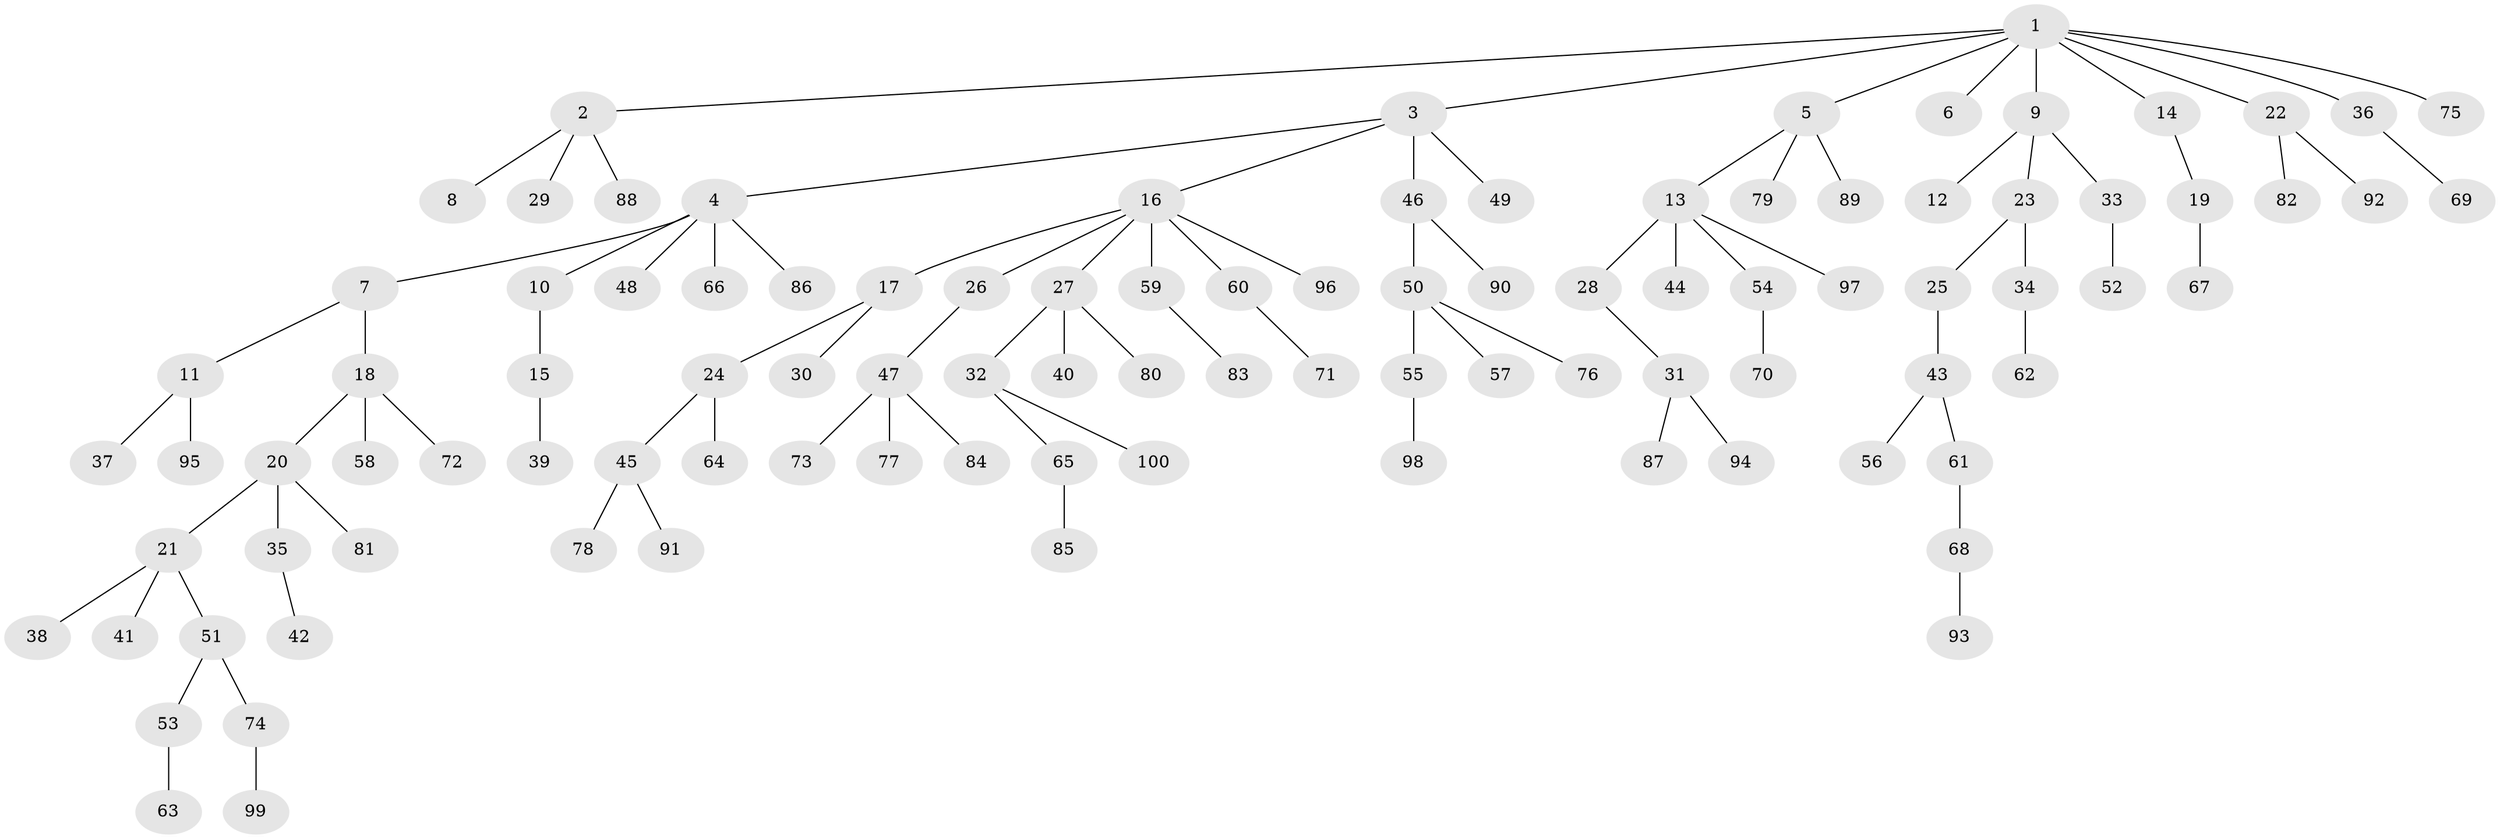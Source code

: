 // Generated by graph-tools (version 1.1) at 2025/38/02/21/25 10:38:55]
// undirected, 100 vertices, 99 edges
graph export_dot {
graph [start="1"]
  node [color=gray90,style=filled];
  1;
  2;
  3;
  4;
  5;
  6;
  7;
  8;
  9;
  10;
  11;
  12;
  13;
  14;
  15;
  16;
  17;
  18;
  19;
  20;
  21;
  22;
  23;
  24;
  25;
  26;
  27;
  28;
  29;
  30;
  31;
  32;
  33;
  34;
  35;
  36;
  37;
  38;
  39;
  40;
  41;
  42;
  43;
  44;
  45;
  46;
  47;
  48;
  49;
  50;
  51;
  52;
  53;
  54;
  55;
  56;
  57;
  58;
  59;
  60;
  61;
  62;
  63;
  64;
  65;
  66;
  67;
  68;
  69;
  70;
  71;
  72;
  73;
  74;
  75;
  76;
  77;
  78;
  79;
  80;
  81;
  82;
  83;
  84;
  85;
  86;
  87;
  88;
  89;
  90;
  91;
  92;
  93;
  94;
  95;
  96;
  97;
  98;
  99;
  100;
  1 -- 2;
  1 -- 3;
  1 -- 5;
  1 -- 6;
  1 -- 9;
  1 -- 14;
  1 -- 22;
  1 -- 36;
  1 -- 75;
  2 -- 8;
  2 -- 29;
  2 -- 88;
  3 -- 4;
  3 -- 16;
  3 -- 46;
  3 -- 49;
  4 -- 7;
  4 -- 10;
  4 -- 48;
  4 -- 66;
  4 -- 86;
  5 -- 13;
  5 -- 79;
  5 -- 89;
  7 -- 11;
  7 -- 18;
  9 -- 12;
  9 -- 23;
  9 -- 33;
  10 -- 15;
  11 -- 37;
  11 -- 95;
  13 -- 28;
  13 -- 44;
  13 -- 54;
  13 -- 97;
  14 -- 19;
  15 -- 39;
  16 -- 17;
  16 -- 26;
  16 -- 27;
  16 -- 59;
  16 -- 60;
  16 -- 96;
  17 -- 24;
  17 -- 30;
  18 -- 20;
  18 -- 58;
  18 -- 72;
  19 -- 67;
  20 -- 21;
  20 -- 35;
  20 -- 81;
  21 -- 38;
  21 -- 41;
  21 -- 51;
  22 -- 82;
  22 -- 92;
  23 -- 25;
  23 -- 34;
  24 -- 45;
  24 -- 64;
  25 -- 43;
  26 -- 47;
  27 -- 32;
  27 -- 40;
  27 -- 80;
  28 -- 31;
  31 -- 87;
  31 -- 94;
  32 -- 65;
  32 -- 100;
  33 -- 52;
  34 -- 62;
  35 -- 42;
  36 -- 69;
  43 -- 56;
  43 -- 61;
  45 -- 78;
  45 -- 91;
  46 -- 50;
  46 -- 90;
  47 -- 73;
  47 -- 77;
  47 -- 84;
  50 -- 55;
  50 -- 57;
  50 -- 76;
  51 -- 53;
  51 -- 74;
  53 -- 63;
  54 -- 70;
  55 -- 98;
  59 -- 83;
  60 -- 71;
  61 -- 68;
  65 -- 85;
  68 -- 93;
  74 -- 99;
}
